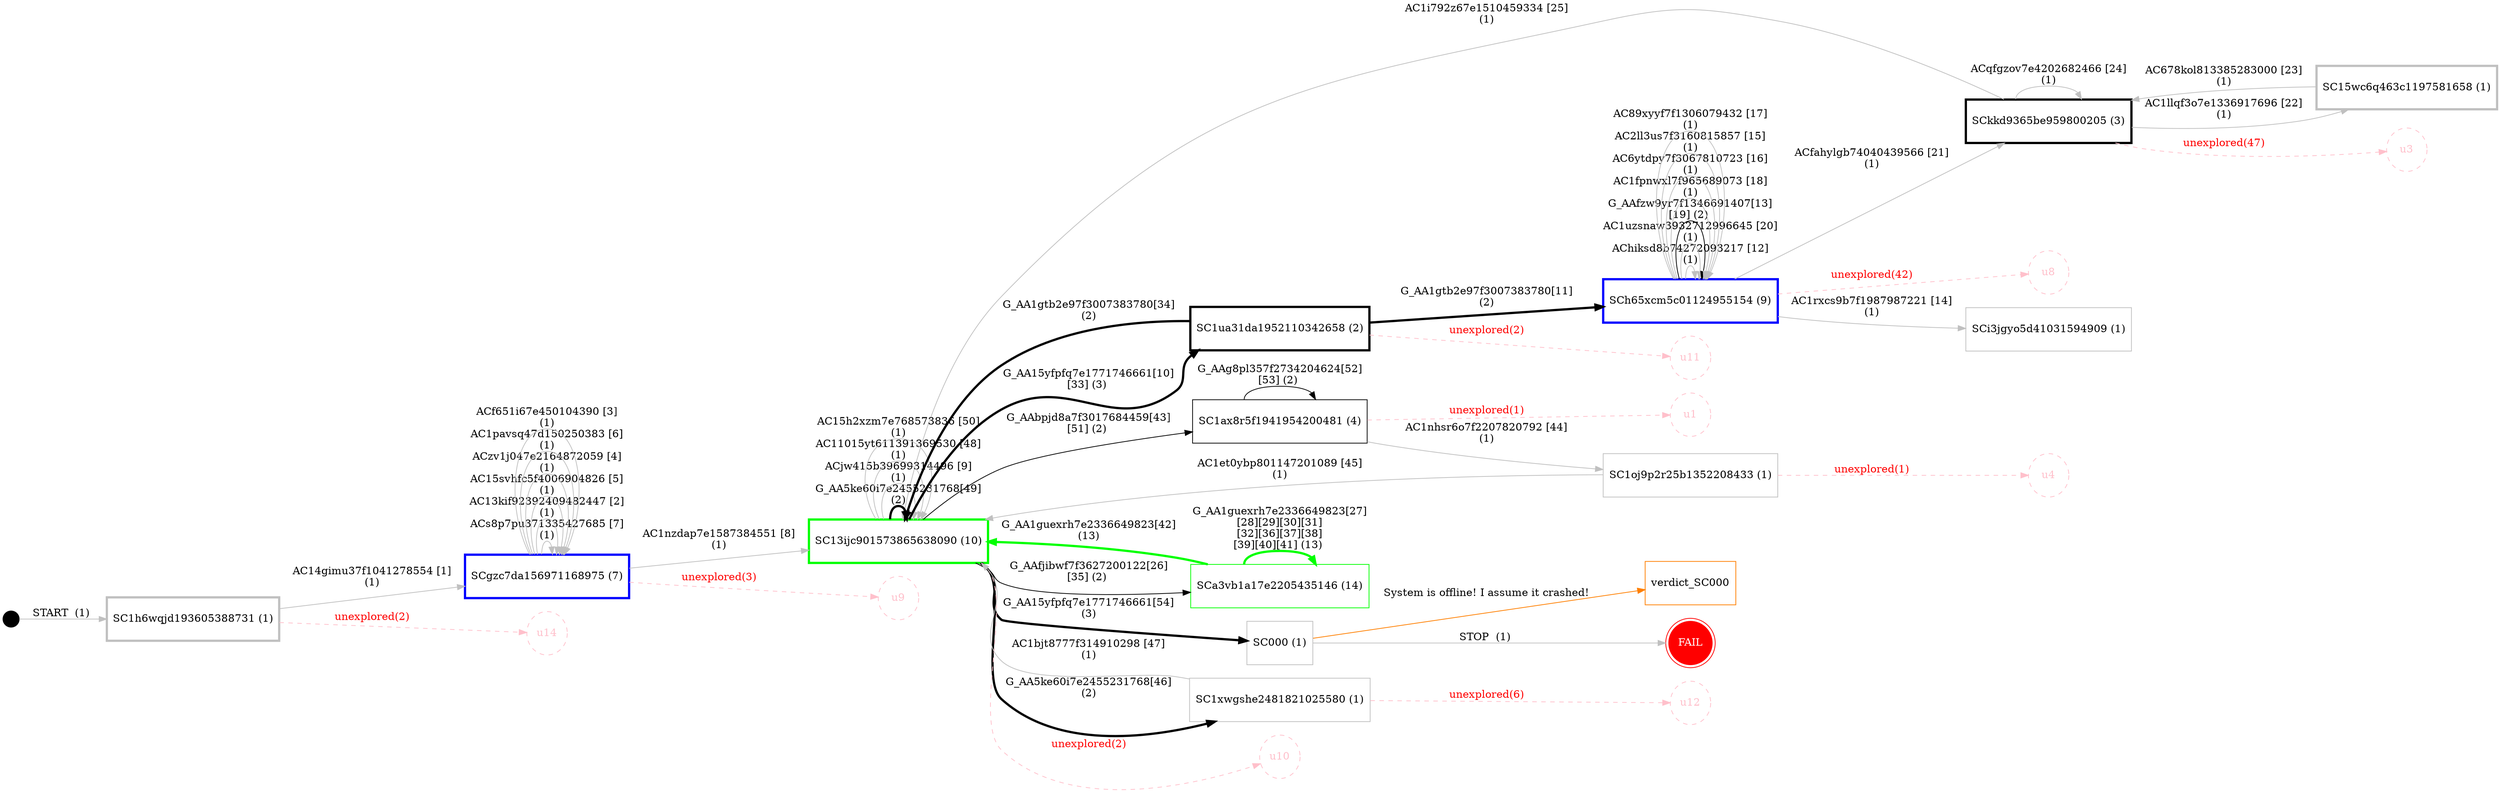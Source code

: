 digraph TESTAR {
rankdir=LR;
ENTRY [shape=point, height=0.3, style=solid, color=black];
node [fixedsize=false, shape=rect, style=solid, color=black, fontcolor=black, height=0.8];
SC1ax8r5f1941954200481 [label="SC1ax8r5f1941954200481 (4)", style=solid, color=black];
SCi3jgyo5d41031594909 [label="SCi3jgyo5d41031594909 (1)", style=solid, color=grey];
SCkkd9365be959800205 [label="SCkkd9365be959800205 (3)", penwidth=3, style=solid, color=black];
SC1oj9p2r25b1352208433 [label="SC1oj9p2r25b1352208433 (1)", style=solid, color=grey];
SCa3vb1a17e2205435146 [label="SCa3vb1a17e2205435146 (14)", style=solid, color=green];
SC000 [label="SC000 (1)", style=solid, color=grey];
verdict_SC000 [color="#FF7F00", style=solid];
SC000 -> verdict_SC000 [label="System is offline! I assume it crashed!", color="#FF7F00"];
SC15wc6q463c1197581658 [label="SC15wc6q463c1197581658 (1)", penwidth=3, style=solid, color=grey];
SCh65xcm5c01124955154 [label="SCh65xcm5c01124955154 (9)", penwidth=3, style=solid, color=blue];
SCgzc7da156971168975 [label="SCgzc7da156971168975 (7)", penwidth=3, style=solid, color=blue];
SC13ijc901573865638090 [label="SC13ijc901573865638090 (10)", penwidth=3, style=solid, color=green];
SC1ua31da1952110342658 [label="SC1ua31da1952110342658 (2)", penwidth=3, style=solid, color=black];
SC1xwgshe2481821025580 [label="SC1xwgshe2481821025580 (1)", style=solid, color=grey];
SC1h6wqjd193605388731 [label="SC1h6wqjd193605388731 (1)", penwidth=3, style=solid, color=grey];
FAIL [fixedsize=false, shape=doublecircle, style=filled, color=red, fontcolor=white, height=0.8];
node [fixedsize=false, shape=ellipse, style=dashed, color=pink, fontcolor=pink, height=0.8];
SC1ax8r5f1941954200481 -> u1 [color=pink, fontcolor=red, label="unexplored(1)", style=dashed];
SCkkd9365be959800205 -> u3 [color=pink, fontcolor=red, label="unexplored(47)", style=dashed];
SC1oj9p2r25b1352208433 -> u4 [color=pink, fontcolor=red, label="unexplored(1)", style=dashed];
SCh65xcm5c01124955154 -> u8 [color=pink, fontcolor=red, label="unexplored(42)", style=dashed];
SCgzc7da156971168975 -> u9 [color=pink, fontcolor=red, label="unexplored(3)", style=dashed];
SC13ijc901573865638090 -> u10 [color=pink, fontcolor=red, label="unexplored(2)", style=dashed];
SC1ua31da1952110342658 -> u11 [color=pink, fontcolor=red, label="unexplored(2)", style=dashed];
SC1xwgshe2481821025580 -> u12 [color=pink, fontcolor=red, label="unexplored(6)", style=dashed];
SC1h6wqjd193605388731 -> u14 [color=pink, fontcolor=red, label="unexplored(2)", style=dashed];
node [fixedsize=false, shape=rect, style=solid, color=black, fontcolor=black, height=0.8];
SCh65xcm5c01124955154 -> SCh65xcm5c01124955154 [color=grey, style=solid, label="AChiksd8b74272093217 [12]
 (1) "];
SCkkd9365be959800205 -> SC15wc6q463c1197581658 [color=grey, style=solid, label="AC1llqf3o7e1336917696 [22]
 (1) "];
SCa3vb1a17e2205435146 -> SCa3vb1a17e2205435146 [color=green, penwidth=3, style=solid, label="G_AA1guexrh7e2336649823[27]
[28][29][30][31]
[32][36][37][38]
[39][40][41] (13) "];
SCa3vb1a17e2205435146 -> SC13ijc901573865638090 [color=green, penwidth=3, style=solid, label="G_AA1guexrh7e2336649823[42]
 (13) "];
SCgzc7da156971168975 -> SCgzc7da156971168975 [color=grey, style=solid, label="ACs8p7pu371335427685 [7]
 (1) "];
SCh65xcm5c01124955154 -> SCh65xcm5c01124955154 [color=grey, style=solid, label="AC1uzsnaw3932712996645 [20]
 (1) "];
SC13ijc901573865638090 -> SC1ax8r5f1941954200481 [color=black, style=solid, label="G_AAbpjd8a7f3017684459[43]
[51] (2) "];
SC1oj9p2r25b1352208433 -> SC13ijc901573865638090 [color=grey, style=solid, label="AC1et0ybp801147201089 [45]
 (1) "];
SCh65xcm5c01124955154 -> SCkkd9365be959800205 [color=grey, style=solid, label="ACfahylgb74040439566 [21]
 (1) "];
SC1ua31da1952110342658 -> SCh65xcm5c01124955154 [color=black, penwidth=3, style=solid, label="G_AA1gtb2e97f3007383780[11]
 (2) "];
SC1ua31da1952110342658 -> SC13ijc901573865638090 [color=black, penwidth=3, style=solid, label="G_AA1gtb2e97f3007383780[34]
 (2) "];
SCh65xcm5c01124955154 -> SCh65xcm5c01124955154 [color=black, style=solid, label="G_AAfzw9yr7f1346691407[13]
[19] (2) "];
SCh65xcm5c01124955154 -> SCh65xcm5c01124955154 [color=grey, style=solid, label="AC1fpnwxl7f965689073 [18]
 (1) "];
SCh65xcm5c01124955154 -> SCi3jgyo5d41031594909 [color=grey, style=solid, label="AC1rxcs9b7f1987987221 [14]
 (1) "];
SC13ijc901573865638090 -> SC13ijc901573865638090 [color=black, penwidth=3, style=solid, label="G_AA5ke60i7e2455231768[49]
 (2) "];
SC13ijc901573865638090 -> SC1xwgshe2481821025580 [color=black, penwidth=3, style=solid, label="G_AA5ke60i7e2455231768[46]
 (2) "];
SC1ax8r5f1941954200481 -> SC1ax8r5f1941954200481 [color=black, style=solid, label="G_AAg8pl357f2734204624[52]
[53] (2) "];
SC13ijc901573865638090 -> SCa3vb1a17e2205435146 [color=black, style=solid, label="G_AAfjibwf7f3627200122[26]
[35] (2) "];
SCgzc7da156971168975 -> SCgzc7da156971168975 [color=grey, style=solid, label="AC13kif92392409482447 [2]
 (1) "];
SCh65xcm5c01124955154 -> SCh65xcm5c01124955154 [color=grey, style=solid, label="AC6ytdpy7f3067810723 [16]
 (1) "];
SC13ijc901573865638090 -> SC13ijc901573865638090 [color=grey, style=solid, label="ACjw415b39699314496 [9]
 (1) "];
SC13ijc901573865638090 -> SC13ijc901573865638090 [color=grey, style=solid, label="AC11015yt611391369530 [48]
 (1) "];
SCkkd9365be959800205 -> SCkkd9365be959800205 [color=grey, style=solid, label="ACqfgzov7e4202682466 [24]
 (1) "];
SCgzc7da156971168975 -> SCgzc7da156971168975 [color=grey, style=solid, label="AC15svhfc5f4006904826 [5]
 (1) "];
SC000 -> FAIL [color=grey, style=solid, label="STOP  (1) "];
SCgzc7da156971168975 -> SCgzc7da156971168975 [color=grey, style=solid, label="ACzv1j047e2164872059 [4]
 (1) "];
SC13ijc901573865638090 -> SC000 [color=black, penwidth=3, style=solid, label="G_AA15yfpfq7e1771746661[54]
 (3) "];
SC13ijc901573865638090 -> SC1ua31da1952110342658 [color=black, penwidth=3, style=solid, label="G_AA15yfpfq7e1771746661[10]
[33] (3) "];
SCgzc7da156971168975 -> SCgzc7da156971168975 [color=grey, style=solid, label="AC1pavsq47d150250383 [6]
 (1) "];
SCkkd9365be959800205 -> SC13ijc901573865638090 [color=grey, style=solid, label="AC1i792z67e1510459334 [25]
 (1) "];
SC13ijc901573865638090 -> SC13ijc901573865638090 [color=grey, style=solid, label="AC15h2xzm7e768573836 [50]
 (1) "];
SCgzc7da156971168975 -> SC13ijc901573865638090 [color=grey, style=solid, label="AC1nzdap7e1587384551 [8]
 (1) "];
SC15wc6q463c1197581658 -> SCkkd9365be959800205 [color=grey, style=solid, label="AC678kol813385283000 [23]
 (1) "];
SC1ax8r5f1941954200481 -> SC1oj9p2r25b1352208433 [color=grey, style=solid, label="AC1nhsr6o7f2207820792 [44]
 (1) "];
ENTRY -> SC1h6wqjd193605388731 [color=grey, style=solid, label="START  (1) "];
SCgzc7da156971168975 -> SCgzc7da156971168975 [color=grey, style=solid, label="ACf651i67e450104390 [3]
 (1) "];
SC1xwgshe2481821025580 -> SC13ijc901573865638090 [color=grey, style=solid, label="AC1bjt8777f314910298 [47]
 (1) "];
SC1h6wqjd193605388731 -> SCgzc7da156971168975 [color=grey, style=solid, label="AC14gimu37f1041278554 [1]
 (1) "];
SCh65xcm5c01124955154 -> SCh65xcm5c01124955154 [color=grey, style=solid, label="AC2ll3us7f3160815857 [15]
 (1) "];
SCh65xcm5c01124955154 -> SCh65xcm5c01124955154 [color=grey, style=solid, label="AC89xyyf7f1306079432 [17]
 (1) "];
}

